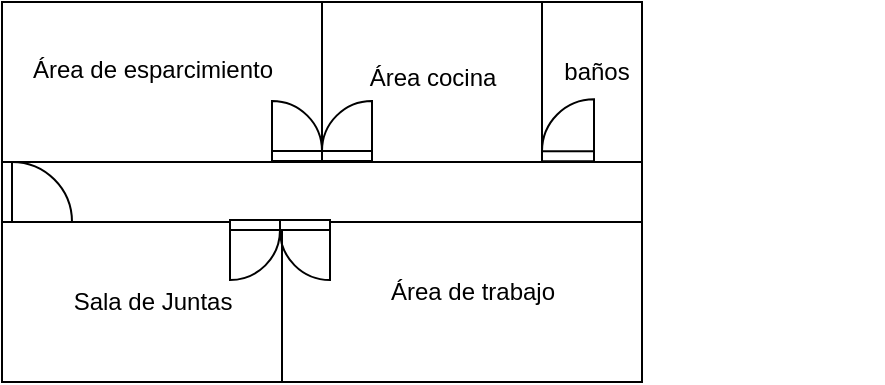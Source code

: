 <mxfile version="20.4.0" type="github">
  <diagram id="PF3qJDxW927qOKtqpyPQ" name="Page-1">
    <mxGraphModel dx="871" dy="485" grid="1" gridSize="10" guides="1" tooltips="1" connect="1" arrows="1" fold="1" page="1" pageScale="1" pageWidth="850" pageHeight="1100" background="none" math="0" shadow="0">
      <root>
        <mxCell id="0" />
        <mxCell id="1" parent="0" />
        <mxCell id="P2Tl4Fqx6taukh3KYeF6-1" value="" style="verticalLabelPosition=bottom;verticalAlign=top;html=1;shape=mxgraph.basic.rect;fillColor2=none;strokeWidth=1;size=20;indent=5;" vertex="1" parent="1">
          <mxGeometry x="120" y="80" width="160" height="80" as="geometry" />
        </mxCell>
        <mxCell id="P2Tl4Fqx6taukh3KYeF6-2" value="" style="verticalLabelPosition=bottom;verticalAlign=top;html=1;shape=mxgraph.basic.rect;fillColor2=none;strokeWidth=1;size=20;indent=5;" vertex="1" parent="1">
          <mxGeometry x="120" y="190" width="160" height="80" as="geometry" />
        </mxCell>
        <mxCell id="P2Tl4Fqx6taukh3KYeF6-4" value="" style="verticalLabelPosition=bottom;verticalAlign=top;html=1;shape=mxgraph.basic.rect;fillColor2=none;strokeWidth=1;size=20;indent=5;" vertex="1" parent="1">
          <mxGeometry x="280" y="80" width="160" height="80" as="geometry" />
        </mxCell>
        <mxCell id="P2Tl4Fqx6taukh3KYeF6-5" value="" style="verticalLabelPosition=bottom;verticalAlign=top;html=1;shape=mxgraph.basic.rect;fillColor2=none;strokeWidth=1;size=20;indent=5;" vertex="1" parent="1">
          <mxGeometry x="260" y="190" width="180" height="80" as="geometry" />
        </mxCell>
        <mxCell id="P2Tl4Fqx6taukh3KYeF6-7" value="" style="shape=partialRectangle;whiteSpace=wrap;html=1;right=0;top=0;bottom=0;fillColor=none;routingCenterX=-0.5;" vertex="1" parent="1">
          <mxGeometry x="440" y="150" width="120" height="60" as="geometry" />
        </mxCell>
        <mxCell id="P2Tl4Fqx6taukh3KYeF6-8" value="" style="shape=partialRectangle;whiteSpace=wrap;html=1;right=0;top=0;bottom=0;fillColor=none;routingCenterX=-0.5;" vertex="1" parent="1">
          <mxGeometry x="390" y="80" width="120" height="80" as="geometry" />
        </mxCell>
        <mxCell id="P2Tl4Fqx6taukh3KYeF6-9" value="baños" style="text;html=1;resizable=0;autosize=1;align=center;verticalAlign=middle;points=[];fillColor=none;strokeColor=none;rounded=0;" vertex="1" parent="1">
          <mxGeometry x="387" y="100" width="60" height="30" as="geometry" />
        </mxCell>
        <mxCell id="P2Tl4Fqx6taukh3KYeF6-10" value="Área cocina" style="text;html=1;resizable=0;autosize=1;align=center;verticalAlign=middle;points=[];fillColor=none;strokeColor=none;rounded=0;" vertex="1" parent="1">
          <mxGeometry x="290" y="103" width="90" height="30" as="geometry" />
        </mxCell>
        <mxCell id="P2Tl4Fqx6taukh3KYeF6-11" value="Área de trabajo" style="text;html=1;resizable=0;autosize=1;align=center;verticalAlign=middle;points=[];fillColor=none;strokeColor=none;rounded=0;" vertex="1" parent="1">
          <mxGeometry x="300" y="210" width="110" height="30" as="geometry" />
        </mxCell>
        <mxCell id="P2Tl4Fqx6taukh3KYeF6-12" value="Sala de Juntas" style="text;html=1;resizable=0;autosize=1;align=center;verticalAlign=middle;points=[];fillColor=none;strokeColor=none;rounded=0;" vertex="1" parent="1">
          <mxGeometry x="145" y="215" width="100" height="30" as="geometry" />
        </mxCell>
        <mxCell id="P2Tl4Fqx6taukh3KYeF6-13" value="Área de esparcimiento" style="text;html=1;resizable=0;autosize=1;align=center;verticalAlign=middle;points=[];fillColor=none;strokeColor=none;rounded=0;" vertex="1" parent="1">
          <mxGeometry x="125" y="99" width="140" height="30" as="geometry" />
        </mxCell>
        <mxCell id="P2Tl4Fqx6taukh3KYeF6-21" value="" style="verticalLabelPosition=bottom;html=1;verticalAlign=top;align=center;shape=mxgraph.floorplan.doorUneven;dx=0.5;" vertex="1" parent="1">
          <mxGeometry x="234" y="189" width="50" height="80" as="geometry" />
        </mxCell>
        <mxCell id="P2Tl4Fqx6taukh3KYeF6-22" value="" style="verticalLabelPosition=bottom;html=1;verticalAlign=top;align=center;shape=mxgraph.floorplan.doorUneven;dx=0.5;direction=west;" vertex="1" parent="1">
          <mxGeometry x="255" y="79.5" width="50" height="80" as="geometry" />
        </mxCell>
        <mxCell id="P2Tl4Fqx6taukh3KYeF6-24" value="" style="verticalLabelPosition=bottom;html=1;verticalAlign=top;align=center;shape=mxgraph.floorplan.doorLeft;aspect=fixed;direction=west;" vertex="1" parent="1">
          <mxGeometry x="390" y="132" width="26" height="27.63" as="geometry" />
        </mxCell>
        <mxCell id="P2Tl4Fqx6taukh3KYeF6-25" value="" style="verticalLabelPosition=bottom;html=1;verticalAlign=top;align=center;shape=mxgraph.floorplan.doorLeft;aspect=fixed;direction=north;" vertex="1" parent="1">
          <mxGeometry x="120" y="160" width="31.87" height="30" as="geometry" />
        </mxCell>
      </root>
    </mxGraphModel>
  </diagram>
</mxfile>
